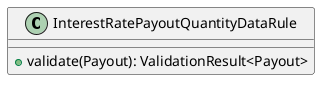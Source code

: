 @startuml

    class InterestRatePayoutQuantityDataRule [[InterestRatePayoutQuantityDataRule.html]] {
        +validate(Payout): ValidationResult<Payout>
    }

@enduml
